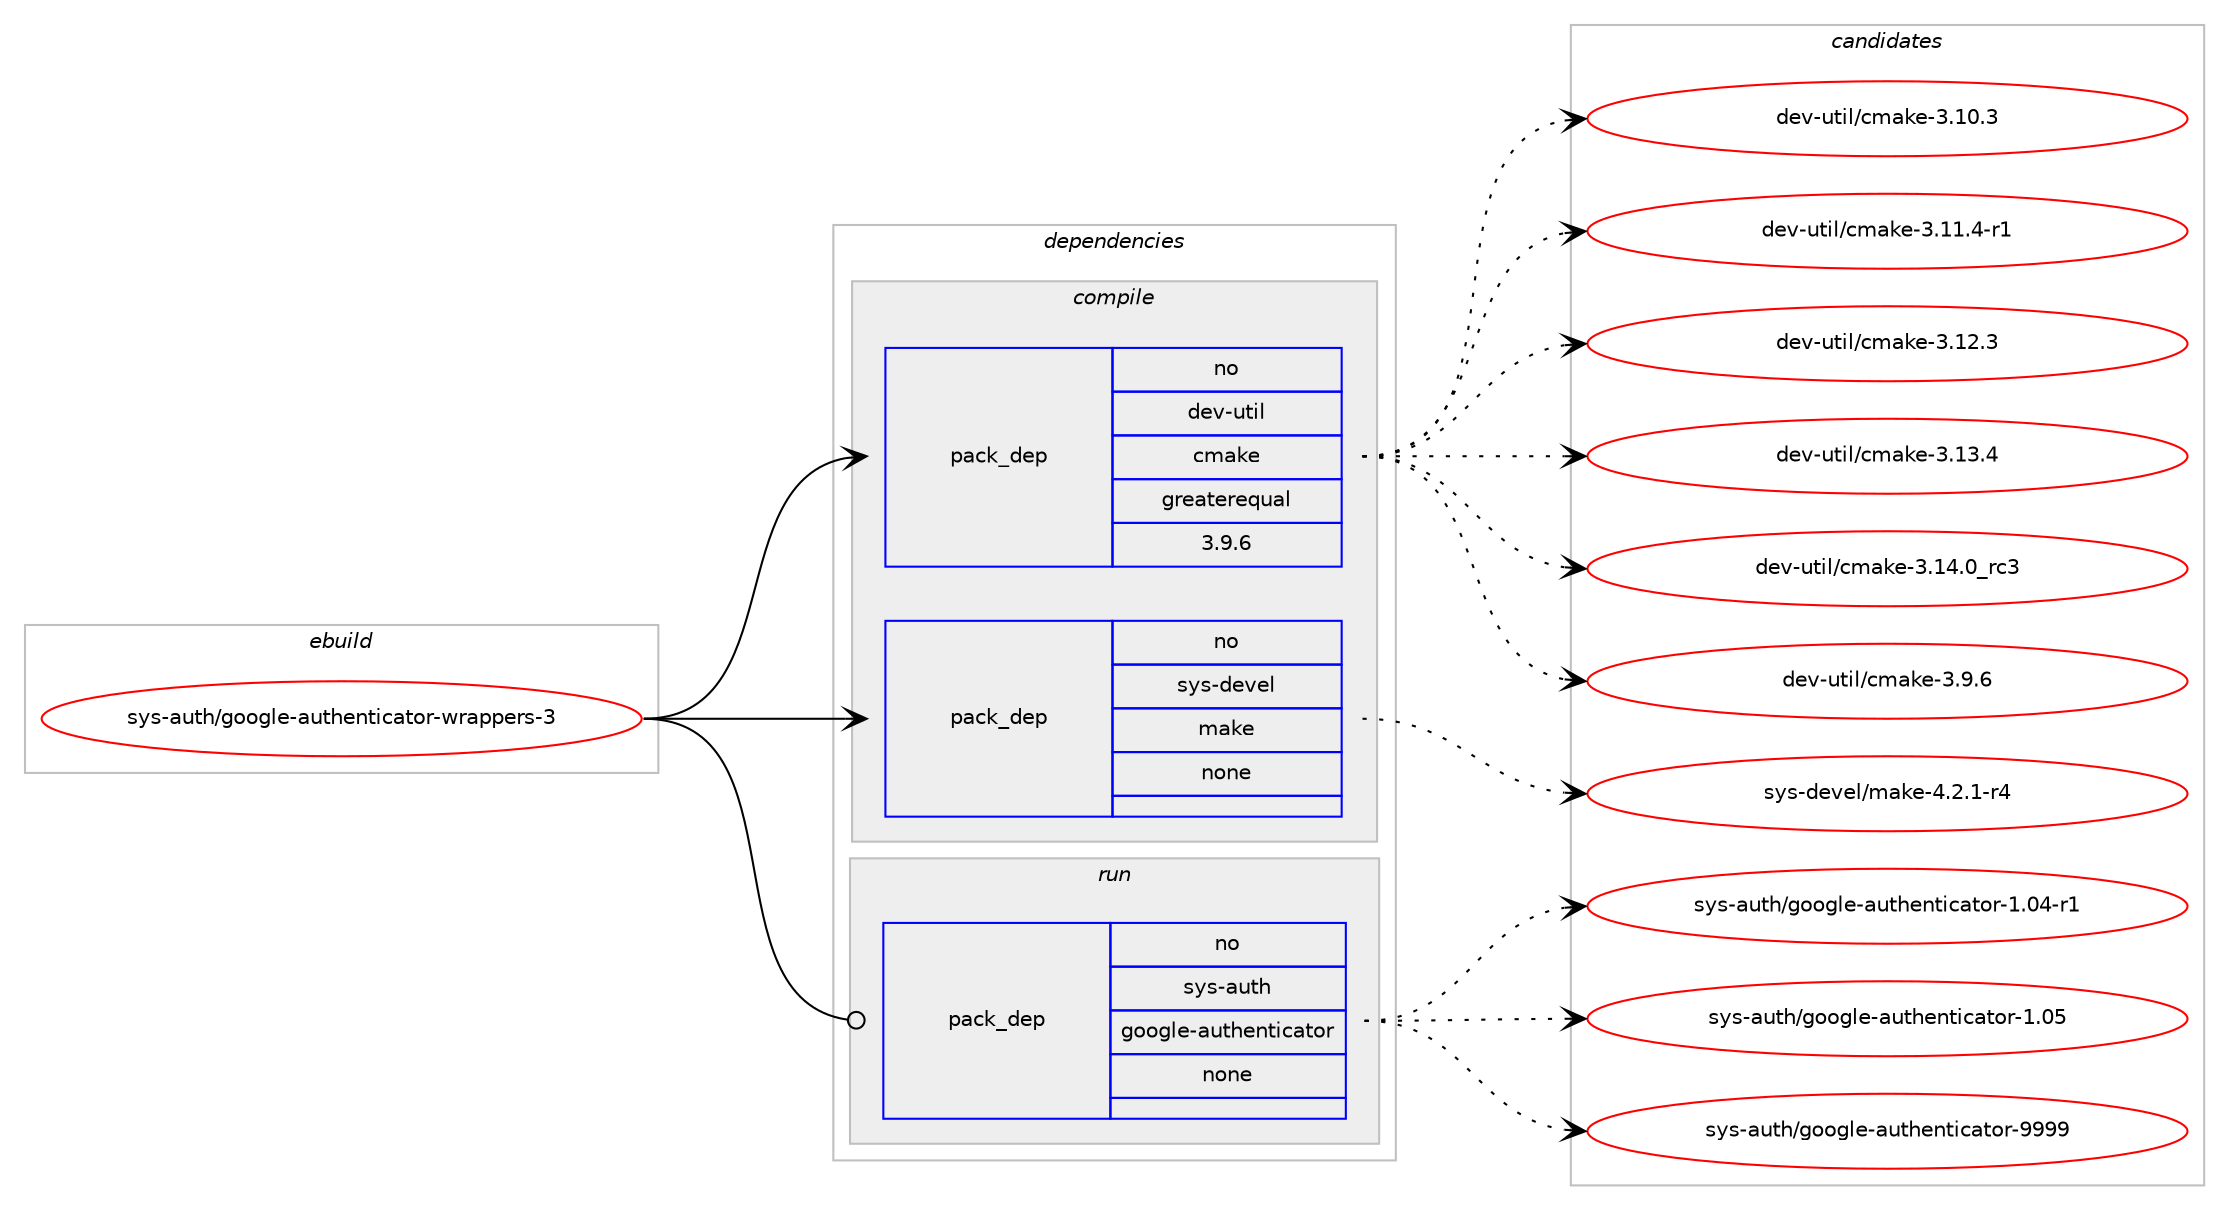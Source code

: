 digraph prolog {

# *************
# Graph options
# *************

newrank=true;
concentrate=true;
compound=true;
graph [rankdir=LR,fontname=Helvetica,fontsize=10,ranksep=1.5];#, ranksep=2.5, nodesep=0.2];
edge  [arrowhead=vee];
node  [fontname=Helvetica,fontsize=10];

# **********
# The ebuild
# **********

subgraph cluster_leftcol {
color=gray;
rank=same;
label=<<i>ebuild</i>>;
id [label="sys-auth/google-authenticator-wrappers-3", color=red, width=4, href="../sys-auth/google-authenticator-wrappers-3.svg"];
}

# ****************
# The dependencies
# ****************

subgraph cluster_midcol {
color=gray;
label=<<i>dependencies</i>>;
subgraph cluster_compile {
fillcolor="#eeeeee";
style=filled;
label=<<i>compile</i>>;
subgraph pack1230847 {
dependency1716608 [label=<<TABLE BORDER="0" CELLBORDER="1" CELLSPACING="0" CELLPADDING="4" WIDTH="220"><TR><TD ROWSPAN="6" CELLPADDING="30">pack_dep</TD></TR><TR><TD WIDTH="110">no</TD></TR><TR><TD>dev-util</TD></TR><TR><TD>cmake</TD></TR><TR><TD>greaterequal</TD></TR><TR><TD>3.9.6</TD></TR></TABLE>>, shape=none, color=blue];
}
id:e -> dependency1716608:w [weight=20,style="solid",arrowhead="vee"];
subgraph pack1230848 {
dependency1716609 [label=<<TABLE BORDER="0" CELLBORDER="1" CELLSPACING="0" CELLPADDING="4" WIDTH="220"><TR><TD ROWSPAN="6" CELLPADDING="30">pack_dep</TD></TR><TR><TD WIDTH="110">no</TD></TR><TR><TD>sys-devel</TD></TR><TR><TD>make</TD></TR><TR><TD>none</TD></TR><TR><TD></TD></TR></TABLE>>, shape=none, color=blue];
}
id:e -> dependency1716609:w [weight=20,style="solid",arrowhead="vee"];
}
subgraph cluster_compileandrun {
fillcolor="#eeeeee";
style=filled;
label=<<i>compile and run</i>>;
}
subgraph cluster_run {
fillcolor="#eeeeee";
style=filled;
label=<<i>run</i>>;
subgraph pack1230849 {
dependency1716610 [label=<<TABLE BORDER="0" CELLBORDER="1" CELLSPACING="0" CELLPADDING="4" WIDTH="220"><TR><TD ROWSPAN="6" CELLPADDING="30">pack_dep</TD></TR><TR><TD WIDTH="110">no</TD></TR><TR><TD>sys-auth</TD></TR><TR><TD>google-authenticator</TD></TR><TR><TD>none</TD></TR><TR><TD></TD></TR></TABLE>>, shape=none, color=blue];
}
id:e -> dependency1716610:w [weight=20,style="solid",arrowhead="odot"];
}
}

# **************
# The candidates
# **************

subgraph cluster_choices {
rank=same;
color=gray;
label=<<i>candidates</i>>;

subgraph choice1230847 {
color=black;
nodesep=1;
choice1001011184511711610510847991099710710145514649484651 [label="dev-util/cmake-3.10.3", color=red, width=4,href="../dev-util/cmake-3.10.3.svg"];
choice10010111845117116105108479910997107101455146494946524511449 [label="dev-util/cmake-3.11.4-r1", color=red, width=4,href="../dev-util/cmake-3.11.4-r1.svg"];
choice1001011184511711610510847991099710710145514649504651 [label="dev-util/cmake-3.12.3", color=red, width=4,href="../dev-util/cmake-3.12.3.svg"];
choice1001011184511711610510847991099710710145514649514652 [label="dev-util/cmake-3.13.4", color=red, width=4,href="../dev-util/cmake-3.13.4.svg"];
choice1001011184511711610510847991099710710145514649524648951149951 [label="dev-util/cmake-3.14.0_rc3", color=red, width=4,href="../dev-util/cmake-3.14.0_rc3.svg"];
choice10010111845117116105108479910997107101455146574654 [label="dev-util/cmake-3.9.6", color=red, width=4,href="../dev-util/cmake-3.9.6.svg"];
dependency1716608:e -> choice1001011184511711610510847991099710710145514649484651:w [style=dotted,weight="100"];
dependency1716608:e -> choice10010111845117116105108479910997107101455146494946524511449:w [style=dotted,weight="100"];
dependency1716608:e -> choice1001011184511711610510847991099710710145514649504651:w [style=dotted,weight="100"];
dependency1716608:e -> choice1001011184511711610510847991099710710145514649514652:w [style=dotted,weight="100"];
dependency1716608:e -> choice1001011184511711610510847991099710710145514649524648951149951:w [style=dotted,weight="100"];
dependency1716608:e -> choice10010111845117116105108479910997107101455146574654:w [style=dotted,weight="100"];
}
subgraph choice1230848 {
color=black;
nodesep=1;
choice1151211154510010111810110847109971071014552465046494511452 [label="sys-devel/make-4.2.1-r4", color=red, width=4,href="../sys-devel/make-4.2.1-r4.svg"];
dependency1716609:e -> choice1151211154510010111810110847109971071014552465046494511452:w [style=dotted,weight="100"];
}
subgraph choice1230849 {
color=black;
nodesep=1;
choice1151211154597117116104471031111111031081014597117116104101110116105999711611111445494648524511449 [label="sys-auth/google-authenticator-1.04-r1", color=red, width=4,href="../sys-auth/google-authenticator-1.04-r1.svg"];
choice115121115459711711610447103111111103108101459711711610410111011610599971161111144549464853 [label="sys-auth/google-authenticator-1.05", color=red, width=4,href="../sys-auth/google-authenticator-1.05.svg"];
choice115121115459711711610447103111111103108101459711711610410111011610599971161111144557575757 [label="sys-auth/google-authenticator-9999", color=red, width=4,href="../sys-auth/google-authenticator-9999.svg"];
dependency1716610:e -> choice1151211154597117116104471031111111031081014597117116104101110116105999711611111445494648524511449:w [style=dotted,weight="100"];
dependency1716610:e -> choice115121115459711711610447103111111103108101459711711610410111011610599971161111144549464853:w [style=dotted,weight="100"];
dependency1716610:e -> choice115121115459711711610447103111111103108101459711711610410111011610599971161111144557575757:w [style=dotted,weight="100"];
}
}

}
